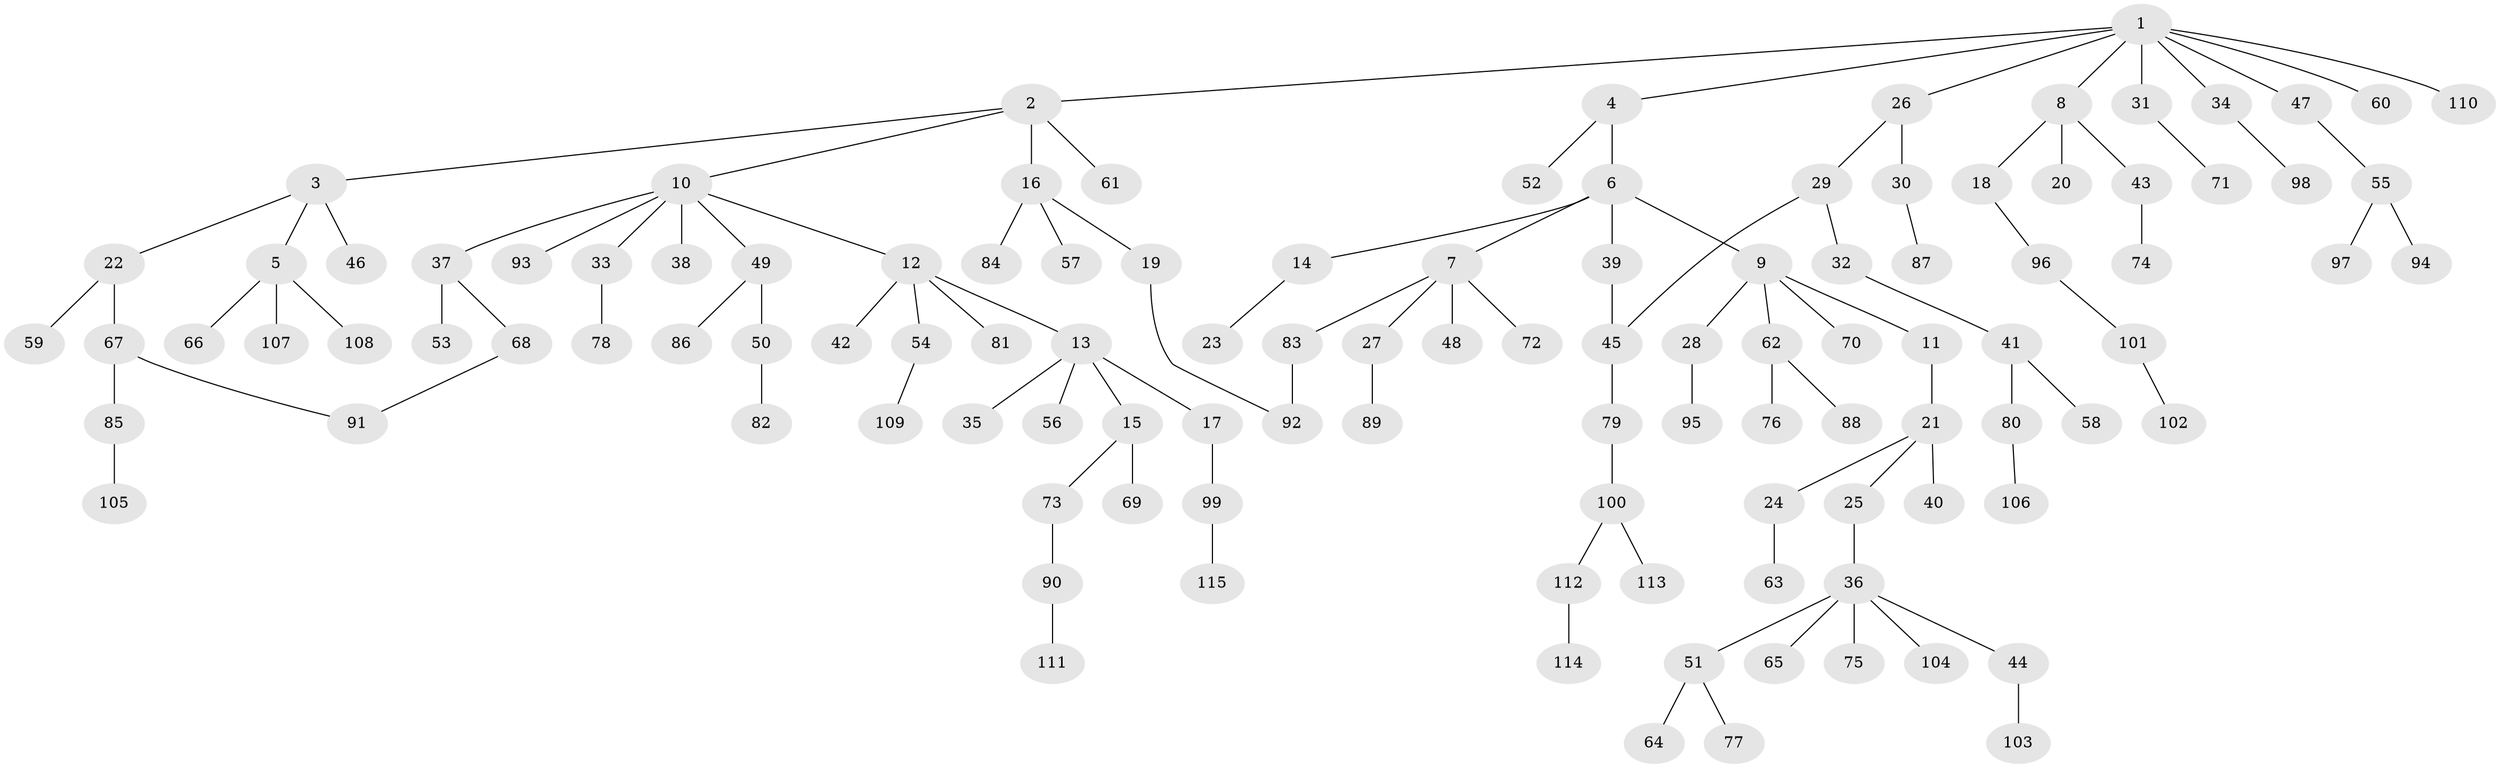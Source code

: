 // Generated by graph-tools (version 1.1) at 2025/49/03/09/25 03:49:27]
// undirected, 115 vertices, 117 edges
graph export_dot {
graph [start="1"]
  node [color=gray90,style=filled];
  1;
  2;
  3;
  4;
  5;
  6;
  7;
  8;
  9;
  10;
  11;
  12;
  13;
  14;
  15;
  16;
  17;
  18;
  19;
  20;
  21;
  22;
  23;
  24;
  25;
  26;
  27;
  28;
  29;
  30;
  31;
  32;
  33;
  34;
  35;
  36;
  37;
  38;
  39;
  40;
  41;
  42;
  43;
  44;
  45;
  46;
  47;
  48;
  49;
  50;
  51;
  52;
  53;
  54;
  55;
  56;
  57;
  58;
  59;
  60;
  61;
  62;
  63;
  64;
  65;
  66;
  67;
  68;
  69;
  70;
  71;
  72;
  73;
  74;
  75;
  76;
  77;
  78;
  79;
  80;
  81;
  82;
  83;
  84;
  85;
  86;
  87;
  88;
  89;
  90;
  91;
  92;
  93;
  94;
  95;
  96;
  97;
  98;
  99;
  100;
  101;
  102;
  103;
  104;
  105;
  106;
  107;
  108;
  109;
  110;
  111;
  112;
  113;
  114;
  115;
  1 -- 2;
  1 -- 4;
  1 -- 8;
  1 -- 26;
  1 -- 31;
  1 -- 34;
  1 -- 47;
  1 -- 60;
  1 -- 110;
  2 -- 3;
  2 -- 10;
  2 -- 16;
  2 -- 61;
  3 -- 5;
  3 -- 22;
  3 -- 46;
  4 -- 6;
  4 -- 52;
  5 -- 66;
  5 -- 107;
  5 -- 108;
  6 -- 7;
  6 -- 9;
  6 -- 14;
  6 -- 39;
  7 -- 27;
  7 -- 48;
  7 -- 72;
  7 -- 83;
  8 -- 18;
  8 -- 20;
  8 -- 43;
  9 -- 11;
  9 -- 28;
  9 -- 62;
  9 -- 70;
  10 -- 12;
  10 -- 33;
  10 -- 37;
  10 -- 38;
  10 -- 49;
  10 -- 93;
  11 -- 21;
  12 -- 13;
  12 -- 42;
  12 -- 54;
  12 -- 81;
  13 -- 15;
  13 -- 17;
  13 -- 35;
  13 -- 56;
  14 -- 23;
  15 -- 69;
  15 -- 73;
  16 -- 19;
  16 -- 57;
  16 -- 84;
  17 -- 99;
  18 -- 96;
  19 -- 92;
  21 -- 24;
  21 -- 25;
  21 -- 40;
  22 -- 59;
  22 -- 67;
  24 -- 63;
  25 -- 36;
  26 -- 29;
  26 -- 30;
  27 -- 89;
  28 -- 95;
  29 -- 32;
  29 -- 45;
  30 -- 87;
  31 -- 71;
  32 -- 41;
  33 -- 78;
  34 -- 98;
  36 -- 44;
  36 -- 51;
  36 -- 65;
  36 -- 75;
  36 -- 104;
  37 -- 53;
  37 -- 68;
  39 -- 45;
  41 -- 58;
  41 -- 80;
  43 -- 74;
  44 -- 103;
  45 -- 79;
  47 -- 55;
  49 -- 50;
  49 -- 86;
  50 -- 82;
  51 -- 64;
  51 -- 77;
  54 -- 109;
  55 -- 94;
  55 -- 97;
  62 -- 76;
  62 -- 88;
  67 -- 85;
  67 -- 91;
  68 -- 91;
  73 -- 90;
  79 -- 100;
  80 -- 106;
  83 -- 92;
  85 -- 105;
  90 -- 111;
  96 -- 101;
  99 -- 115;
  100 -- 112;
  100 -- 113;
  101 -- 102;
  112 -- 114;
}
